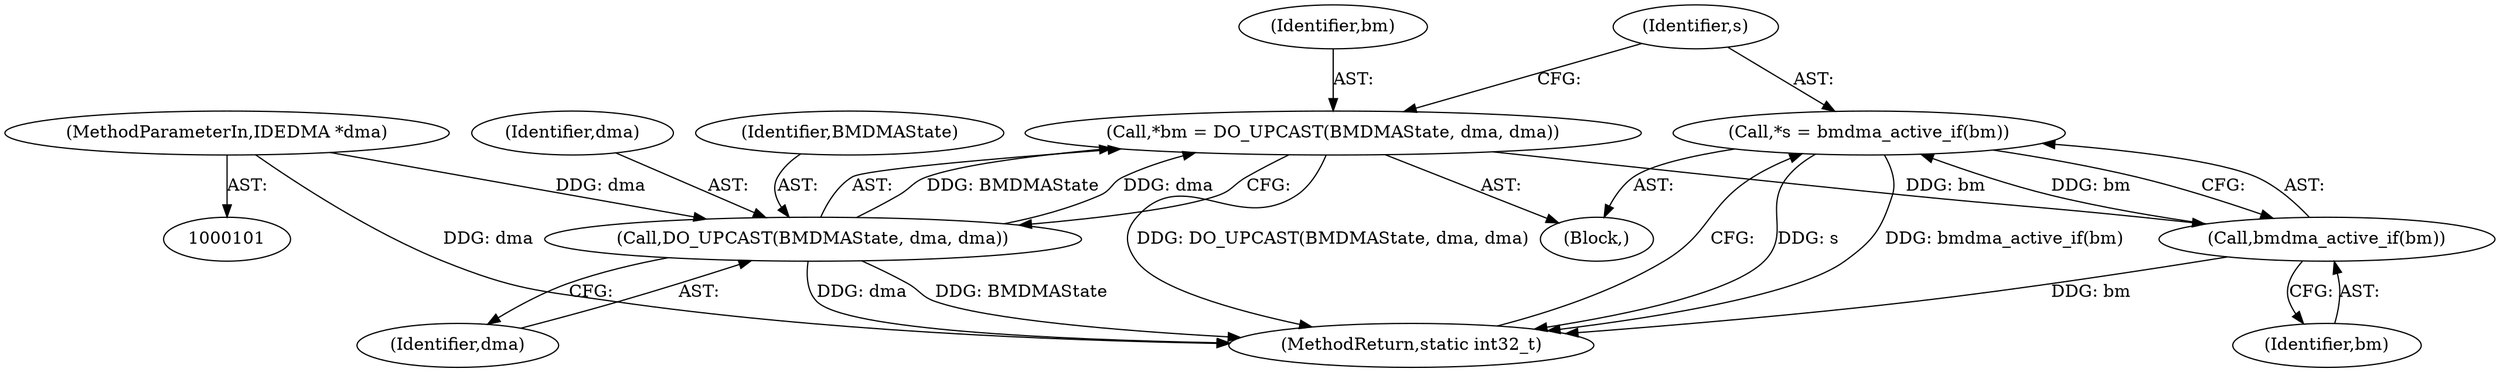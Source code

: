 digraph "0_qemu_3251bdcf1c67427d964517053c3d185b46e618e8_1@pointer" {
"1000113" [label="(Call,*s = bmdma_active_if(bm))"];
"1000115" [label="(Call,bmdma_active_if(bm))"];
"1000106" [label="(Call,*bm = DO_UPCAST(BMDMAState, dma, dma))"];
"1000108" [label="(Call,DO_UPCAST(BMDMAState, dma, dma))"];
"1000102" [label="(MethodParameterIn,IDEDMA *dma)"];
"1000114" [label="(Identifier,s)"];
"1000110" [label="(Identifier,dma)"];
"1000102" [label="(MethodParameterIn,IDEDMA *dma)"];
"1000118" [label="(MethodReturn,static int32_t)"];
"1000113" [label="(Call,*s = bmdma_active_if(bm))"];
"1000104" [label="(Block,)"];
"1000107" [label="(Identifier,bm)"];
"1000111" [label="(Identifier,dma)"];
"1000109" [label="(Identifier,BMDMAState)"];
"1000106" [label="(Call,*bm = DO_UPCAST(BMDMAState, dma, dma))"];
"1000108" [label="(Call,DO_UPCAST(BMDMAState, dma, dma))"];
"1000115" [label="(Call,bmdma_active_if(bm))"];
"1000116" [label="(Identifier,bm)"];
"1000113" -> "1000104"  [label="AST: "];
"1000113" -> "1000115"  [label="CFG: "];
"1000114" -> "1000113"  [label="AST: "];
"1000115" -> "1000113"  [label="AST: "];
"1000118" -> "1000113"  [label="CFG: "];
"1000113" -> "1000118"  [label="DDG: s"];
"1000113" -> "1000118"  [label="DDG: bmdma_active_if(bm)"];
"1000115" -> "1000113"  [label="DDG: bm"];
"1000115" -> "1000116"  [label="CFG: "];
"1000116" -> "1000115"  [label="AST: "];
"1000115" -> "1000118"  [label="DDG: bm"];
"1000106" -> "1000115"  [label="DDG: bm"];
"1000106" -> "1000104"  [label="AST: "];
"1000106" -> "1000108"  [label="CFG: "];
"1000107" -> "1000106"  [label="AST: "];
"1000108" -> "1000106"  [label="AST: "];
"1000114" -> "1000106"  [label="CFG: "];
"1000106" -> "1000118"  [label="DDG: DO_UPCAST(BMDMAState, dma, dma)"];
"1000108" -> "1000106"  [label="DDG: BMDMAState"];
"1000108" -> "1000106"  [label="DDG: dma"];
"1000108" -> "1000111"  [label="CFG: "];
"1000109" -> "1000108"  [label="AST: "];
"1000110" -> "1000108"  [label="AST: "];
"1000111" -> "1000108"  [label="AST: "];
"1000108" -> "1000118"  [label="DDG: dma"];
"1000108" -> "1000118"  [label="DDG: BMDMAState"];
"1000102" -> "1000108"  [label="DDG: dma"];
"1000102" -> "1000101"  [label="AST: "];
"1000102" -> "1000118"  [label="DDG: dma"];
}
